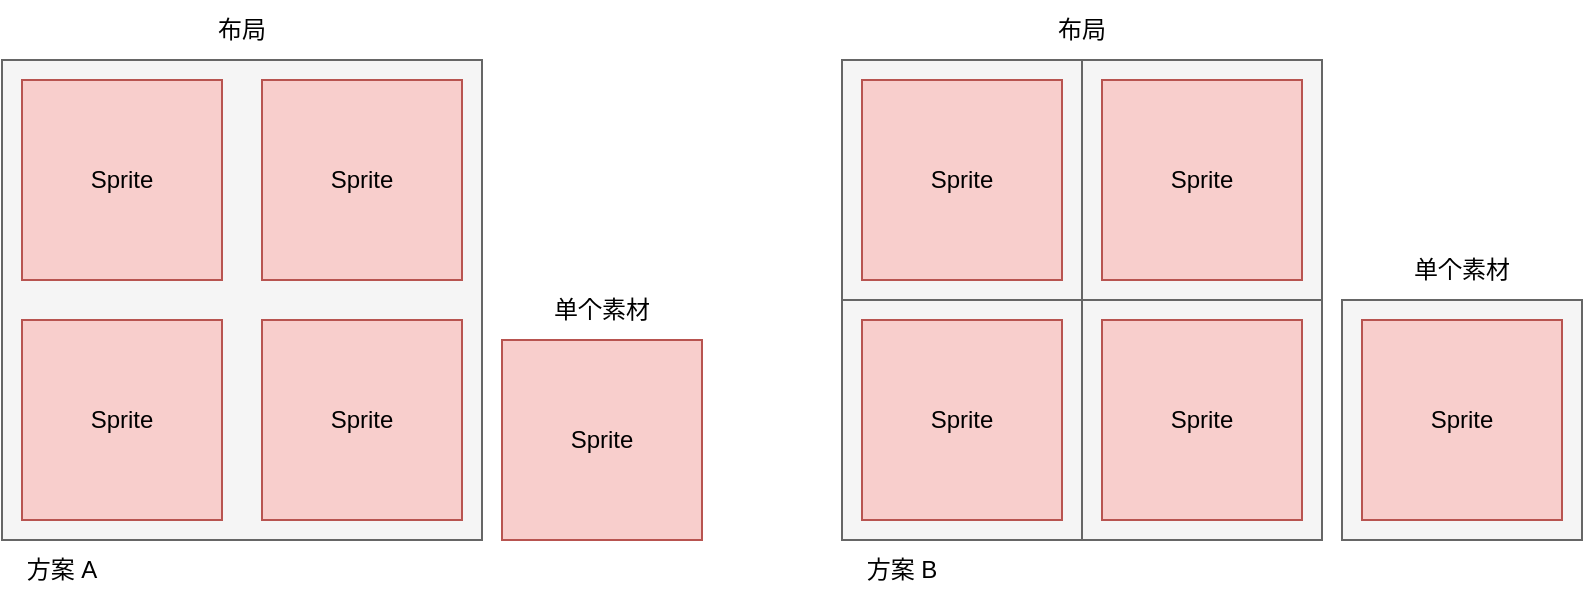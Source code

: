 <mxfile version="21.7.2" type="github">
  <diagram name="第 1 页" id="Zduq8fMRWNMd3kEKtpE4">
    <mxGraphModel dx="2026" dy="1157" grid="1" gridSize="10" guides="1" tooltips="1" connect="1" arrows="1" fold="1" page="1" pageScale="1" pageWidth="850" pageHeight="1100" math="0" shadow="0">
      <root>
        <mxCell id="0" />
        <mxCell id="1" parent="0" />
        <mxCell id="QOxY9AwFlRQwBTzi98YL-1" value="" style="rounded=0;whiteSpace=wrap;html=1;" vertex="1" parent="1">
          <mxGeometry x="450" y="390" width="240" height="240" as="geometry" />
        </mxCell>
        <mxCell id="QOxY9AwFlRQwBTzi98YL-3" value="Sprite" style="rounded=0;whiteSpace=wrap;html=1;fillColor=#f5f5f5;strokeColor=#666666;fontColor=#333333;" vertex="1" parent="1">
          <mxGeometry x="450" y="390" width="120" height="120" as="geometry" />
        </mxCell>
        <mxCell id="QOxY9AwFlRQwBTzi98YL-6" value="" style="rounded=0;whiteSpace=wrap;html=1;fillColor=#f5f5f5;fontColor=#333333;strokeColor=#666666;" vertex="1" parent="1">
          <mxGeometry x="30" y="390" width="240" height="240" as="geometry" />
        </mxCell>
        <mxCell id="QOxY9AwFlRQwBTzi98YL-8" value="Sprite" style="rounded=0;whiteSpace=wrap;html=1;strokeColor=#b85450;fillColor=#f8cecc;" vertex="1" parent="1">
          <mxGeometry x="40" y="400" width="100" height="100" as="geometry" />
        </mxCell>
        <mxCell id="QOxY9AwFlRQwBTzi98YL-14" value="Sprite" style="rounded=0;whiteSpace=wrap;html=1;fillColor=#f8cecc;strokeColor=#b85450;" vertex="1" parent="1">
          <mxGeometry x="460" y="400" width="100" height="100" as="geometry" />
        </mxCell>
        <mxCell id="QOxY9AwFlRQwBTzi98YL-16" value="Sprite" style="rounded=0;whiteSpace=wrap;html=1;strokeColor=#b85450;fillColor=#f8cecc;" vertex="1" parent="1">
          <mxGeometry x="160" y="400" width="100" height="100" as="geometry" />
        </mxCell>
        <mxCell id="QOxY9AwFlRQwBTzi98YL-17" value="Sprite" style="rounded=0;whiteSpace=wrap;html=1;strokeColor=#b85450;fillColor=#f8cecc;" vertex="1" parent="1">
          <mxGeometry x="40" y="520" width="100" height="100" as="geometry" />
        </mxCell>
        <mxCell id="QOxY9AwFlRQwBTzi98YL-18" value="Sprite" style="rounded=0;whiteSpace=wrap;html=1;strokeColor=#b85450;fillColor=#f8cecc;" vertex="1" parent="1">
          <mxGeometry x="160" y="520" width="100" height="100" as="geometry" />
        </mxCell>
        <mxCell id="QOxY9AwFlRQwBTzi98YL-19" value="Sprite" style="rounded=0;whiteSpace=wrap;html=1;fillColor=#f5f5f5;strokeColor=#666666;fontColor=#333333;" vertex="1" parent="1">
          <mxGeometry x="570" y="390" width="120" height="120" as="geometry" />
        </mxCell>
        <mxCell id="QOxY9AwFlRQwBTzi98YL-20" value="Sprite" style="rounded=0;whiteSpace=wrap;html=1;fillColor=#f8cecc;strokeColor=#b85450;" vertex="1" parent="1">
          <mxGeometry x="580" y="400" width="100" height="100" as="geometry" />
        </mxCell>
        <mxCell id="QOxY9AwFlRQwBTzi98YL-22" value="Sprite" style="rounded=0;whiteSpace=wrap;html=1;fillColor=#f5f5f5;strokeColor=#666666;fontColor=#333333;" vertex="1" parent="1">
          <mxGeometry x="450" y="510" width="120" height="120" as="geometry" />
        </mxCell>
        <mxCell id="QOxY9AwFlRQwBTzi98YL-23" value="Sprite" style="rounded=0;whiteSpace=wrap;html=1;fillColor=#f8cecc;strokeColor=#b85450;" vertex="1" parent="1">
          <mxGeometry x="460" y="520" width="100" height="100" as="geometry" />
        </mxCell>
        <mxCell id="QOxY9AwFlRQwBTzi98YL-24" value="Sprite" style="rounded=0;whiteSpace=wrap;html=1;fillColor=#f5f5f5;strokeColor=#666666;fontColor=#333333;" vertex="1" parent="1">
          <mxGeometry x="570" y="510" width="120" height="120" as="geometry" />
        </mxCell>
        <mxCell id="QOxY9AwFlRQwBTzi98YL-25" value="Sprite" style="rounded=0;whiteSpace=wrap;html=1;fillColor=#f8cecc;strokeColor=#b85450;" vertex="1" parent="1">
          <mxGeometry x="580" y="520" width="100" height="100" as="geometry" />
        </mxCell>
        <mxCell id="QOxY9AwFlRQwBTzi98YL-26" value="布局" style="text;html=1;strokeColor=none;fillColor=none;align=center;verticalAlign=middle;whiteSpace=wrap;rounded=0;" vertex="1" parent="1">
          <mxGeometry x="540" y="360" width="60" height="30" as="geometry" />
        </mxCell>
        <mxCell id="QOxY9AwFlRQwBTzi98YL-27" value="Sprite" style="rounded=0;whiteSpace=wrap;html=1;fillColor=#f5f5f5;strokeColor=#666666;fontColor=#333333;" vertex="1" parent="1">
          <mxGeometry x="700" y="510" width="120" height="120" as="geometry" />
        </mxCell>
        <mxCell id="QOxY9AwFlRQwBTzi98YL-28" value="Sprite" style="rounded=0;whiteSpace=wrap;html=1;fillColor=#f8cecc;strokeColor=#b85450;" vertex="1" parent="1">
          <mxGeometry x="710" y="520" width="100" height="100" as="geometry" />
        </mxCell>
        <mxCell id="QOxY9AwFlRQwBTzi98YL-29" value="Sprite" style="rounded=0;whiteSpace=wrap;html=1;strokeColor=#b85450;fillColor=#f8cecc;" vertex="1" parent="1">
          <mxGeometry x="280" y="530" width="100" height="100" as="geometry" />
        </mxCell>
        <mxCell id="QOxY9AwFlRQwBTzi98YL-30" value="布局" style="text;html=1;strokeColor=none;fillColor=none;align=center;verticalAlign=middle;whiteSpace=wrap;rounded=0;" vertex="1" parent="1">
          <mxGeometry x="120" y="360" width="60" height="30" as="geometry" />
        </mxCell>
        <mxCell id="QOxY9AwFlRQwBTzi98YL-31" value="方案 B" style="text;html=1;strokeColor=none;fillColor=none;align=center;verticalAlign=middle;whiteSpace=wrap;rounded=0;" vertex="1" parent="1">
          <mxGeometry x="450" y="630" width="60" height="30" as="geometry" />
        </mxCell>
        <mxCell id="QOxY9AwFlRQwBTzi98YL-32" value="方案 A" style="text;html=1;strokeColor=none;fillColor=none;align=center;verticalAlign=middle;whiteSpace=wrap;rounded=0;" vertex="1" parent="1">
          <mxGeometry x="30" y="630" width="60" height="30" as="geometry" />
        </mxCell>
        <mxCell id="QOxY9AwFlRQwBTzi98YL-33" value="单个素材" style="text;html=1;strokeColor=none;fillColor=none;align=center;verticalAlign=middle;whiteSpace=wrap;rounded=0;" vertex="1" parent="1">
          <mxGeometry x="730" y="480" width="60" height="30" as="geometry" />
        </mxCell>
        <mxCell id="QOxY9AwFlRQwBTzi98YL-34" value="单个素材" style="text;html=1;strokeColor=none;fillColor=none;align=center;verticalAlign=middle;whiteSpace=wrap;rounded=0;" vertex="1" parent="1">
          <mxGeometry x="300" y="500" width="60" height="30" as="geometry" />
        </mxCell>
      </root>
    </mxGraphModel>
  </diagram>
</mxfile>

